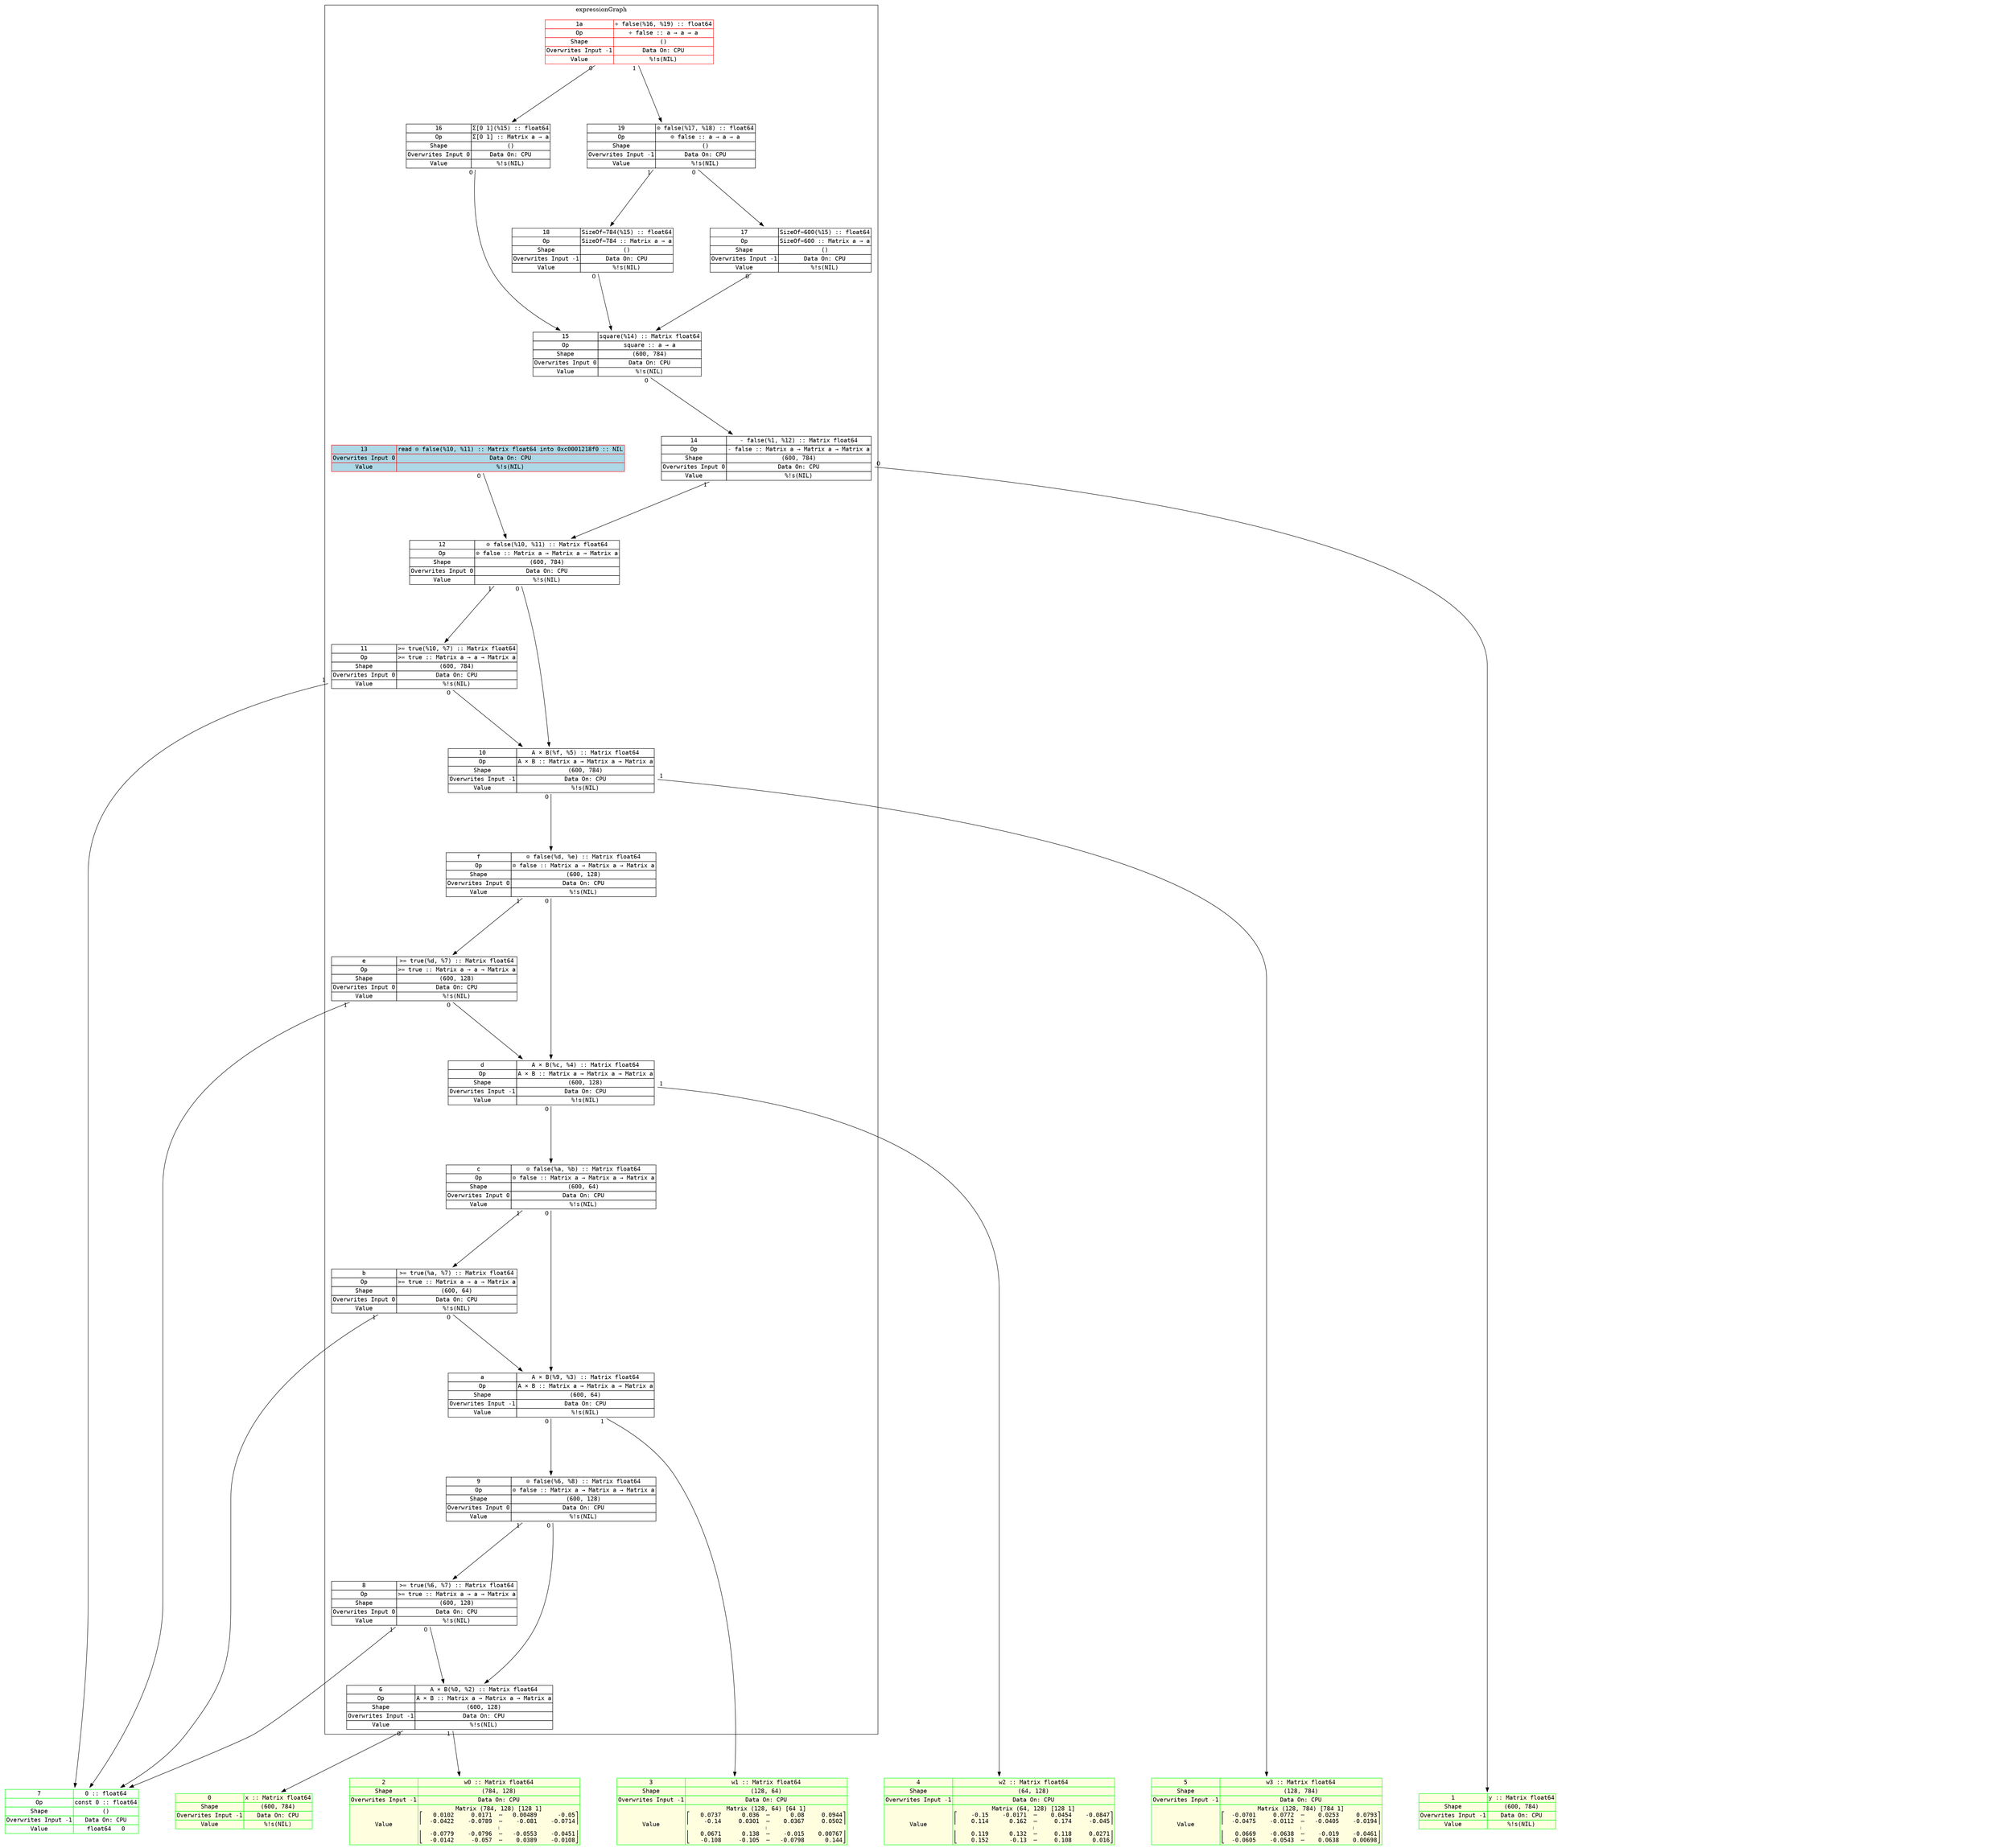 digraph fullGraph {
	nodesep=1;
	rankdir=TB;
	ranksep="1.5 equally";
	Node_0xc000159260:Node_0xc000159260:anchor->Node_0xc000158000:Node_0xc000158000:anchor[ labelfloat=false, taillabel=" 0 " ];
	Node_0xc000159260:Node_0xc000159260:anchor->Node_0xc000158ee0:Node_0xc000158ee0:anchor[ labelfloat=false, taillabel=" 1 " ];
	Node_0xc000159340:Node_0xc000159340:anchor->Node_0xc000159260:Node_0xc000159260:anchor[ labelfloat=false, taillabel=" 0 " ];
	Node_0xc000159340:Node_0xc000159340:anchor->Node_0xc000159420:Node_0xc000159420:anchor[ labelfloat=false, taillabel=" 1 " ];
	Node_0xc0001595e0:Node_0xc0001595e0:anchor->Node_0xc000159260:Node_0xc000159260:anchor[ labelfloat=false, taillabel=" 0 " ];
	Node_0xc0001595e0:Node_0xc0001595e0:anchor->Node_0xc000159340:Node_0xc000159340:anchor[ labelfloat=false, taillabel=" 1 " ];
	Node_0xc0001596c0:Node_0xc0001596c0:anchor->Node_0xc0001595e0:Node_0xc0001595e0:anchor[ labelfloat=false, taillabel=" 0 " ];
	Node_0xc0001596c0:Node_0xc0001596c0:anchor->Node_0xc000158fc0:Node_0xc000158fc0:anchor[ labelfloat=false, taillabel=" 1 " ];
	Node_0xc0001597a0:Node_0xc0001597a0:anchor->Node_0xc0001596c0:Node_0xc0001596c0:anchor[ labelfloat=false, taillabel=" 0 " ];
	Node_0xc0001597a0:Node_0xc0001597a0:anchor->Node_0xc000159420:Node_0xc000159420:anchor[ labelfloat=false, taillabel=" 1 " ];
	Node_0xc000159880:Node_0xc000159880:anchor->Node_0xc0001596c0:Node_0xc0001596c0:anchor[ labelfloat=false, taillabel=" 0 " ];
	Node_0xc000159880:Node_0xc000159880:anchor->Node_0xc0001597a0:Node_0xc0001597a0:anchor[ labelfloat=false, taillabel=" 1 " ];
	Node_0xc000159960:Node_0xc000159960:anchor->Node_0xc000159880:Node_0xc000159880:anchor[ labelfloat=false, taillabel=" 0 " ];
	Node_0xc000159960:Node_0xc000159960:anchor->Node_0xc0001590a0:Node_0xc0001590a0:anchor[ labelfloat=false, taillabel=" 1 " ];
	Node_0xc000159a40:Node_0xc000159a40:anchor->Node_0xc000159960:Node_0xc000159960:anchor[ labelfloat=false, taillabel=" 0 " ];
	Node_0xc000159a40:Node_0xc000159a40:anchor->Node_0xc000159420:Node_0xc000159420:anchor[ labelfloat=false, taillabel=" 1 " ];
	Node_0xc000159b20:Node_0xc000159b20:anchor->Node_0xc000159960:Node_0xc000159960:anchor[ labelfloat=false, taillabel=" 0 " ];
	Node_0xc000159b20:Node_0xc000159b20:anchor->Node_0xc000159a40:Node_0xc000159a40:anchor[ labelfloat=false, taillabel=" 1 " ];
	Node_0xc000159c00:Node_0xc000159c00:anchor->Node_0xc000159b20:Node_0xc000159b20:anchor[ labelfloat=false, taillabel=" 0 " ];
	Node_0xc000159c00:Node_0xc000159c00:anchor->Node_0xc000159180:Node_0xc000159180:anchor[ labelfloat=false, taillabel=" 1 " ];
	Node_0xc000159ce0:Node_0xc000159ce0:anchor->Node_0xc000159c00:Node_0xc000159c00:anchor[ labelfloat=false, taillabel=" 0 " ];
	Node_0xc000159ce0:Node_0xc000159ce0:anchor->Node_0xc000159420:Node_0xc000159420:anchor[ labelfloat=false, taillabel=" 1 " ];
	Node_0xc000159dc0:Node_0xc000159dc0:anchor->Node_0xc000159c00:Node_0xc000159c00:anchor[ labelfloat=false, taillabel=" 0 " ];
	Node_0xc000159dc0:Node_0xc000159dc0:anchor->Node_0xc000159ce0:Node_0xc000159ce0:anchor[ labelfloat=false, taillabel=" 1 " ];
	Node_0xc000159ea0:Node_0xc000159ea0:anchor->Node_0xc000159dc0:Node_0xc000159dc0:anchor[ labelfloat=false, taillabel=" 0 " ];
	Node_0xc000a44000:Node_0xc000a44000:anchor->Node_0xc0001580e0:Node_0xc0001580e0:anchor[ labelfloat=false, taillabel=" 0 " ];
	Node_0xc000a44000:Node_0xc000a44000:anchor->Node_0xc000159dc0:Node_0xc000159dc0:anchor[ labelfloat=false, taillabel=" 1 " ];
	Node_0xc000a440e0:Node_0xc000a440e0:anchor->Node_0xc000a44000:Node_0xc000a44000:anchor[ labelfloat=false, taillabel=" 0 " ];
	Node_0xc000a441c0:Node_0xc000a441c0:anchor->Node_0xc000a440e0:Node_0xc000a440e0:anchor[ labelfloat=false, taillabel=" 0 " ];
	Node_0xc000a442a0:Node_0xc000a442a0:anchor->Node_0xc000a440e0:Node_0xc000a440e0:anchor[ labelfloat=false, taillabel=" 0 " ];
	Node_0xc000a44380:Node_0xc000a44380:anchor->Node_0xc000a440e0:Node_0xc000a440e0:anchor[ labelfloat=false, taillabel=" 0 " ];
	Node_0xc000a44460:Node_0xc000a44460:anchor->Node_0xc000a442a0:Node_0xc000a442a0:anchor[ labelfloat=false, taillabel=" 0 " ];
	Node_0xc000a44460:Node_0xc000a44460:anchor->Node_0xc000a44380:Node_0xc000a44380:anchor[ labelfloat=false, taillabel=" 1 " ];
	Node_0xc000a44540:Node_0xc000a44540:anchor->Node_0xc000a441c0:Node_0xc000a441c0:anchor[ labelfloat=false, taillabel=" 0 " ];
	Node_0xc000a44540:Node_0xc000a44540:anchor->Node_0xc000a44460:Node_0xc000a44460:anchor[ labelfloat=false, taillabel=" 1 " ];
	outsideRoot->insideInputs[ constraint=false, style=invis, weight=999 ];
	outsideConsts->insideConsts[ constraint=false, style=invis, weight=999 ];
	outsideRoot->outsideConsts[ constraint=false, style=invis, weight=999 ];
	insideInputs->insideConsts[ constraint=false, style=invis, weight=999 ];
	outsideExprG->insideExprG[ constraint=false, style=invis, weight=999 ];
	outsideConsts->outsideExprG[ constraint=false, style=invis, weight=999 ];
	insideConsts->insideExprG[ constraint=false, style=invis, weight=999 ];
	subgraph cluster_expressionGraph {
	label=expressionGraph;
	Node_0xc000159260 [ fontname=monospace, label=<
<TABLE BORDER="0" CELLBORDER="1" CELLSPACING="0" PORT="anchor" >

<TR><TD>6</TD><TD>A × B(%0, %2) :: Matrix float64</TD></TR>
<TR><TD>Op</TD><TD>A × B :: Matrix a → Matrix a → Matrix a</TD></TR>
<TR><TD>Shape</TD><TD>(600, 128)</TD></TR>
<TR><TD>Overwrites Input -1</TD><TD>Data On: CPU</TD></TR>

<TR><TD>Value</TD><TD>%!s(NIL)</TD></TR>


</TABLE>
>, shape=none ];
	Node_0xc000159340 [ fontname=monospace, label=<
<TABLE BORDER="0" CELLBORDER="1" CELLSPACING="0" PORT="anchor" >

<TR><TD>8</TD><TD>&gt;= true(%6, %7) :: Matrix float64</TD></TR>
<TR><TD>Op</TD><TD>&gt;= true :: Matrix a → a → Matrix a</TD></TR>
<TR><TD>Shape</TD><TD>(600, 128)</TD></TR>
<TR><TD>Overwrites Input 0</TD><TD>Data On: CPU</TD></TR>

<TR><TD>Value</TD><TD>%!s(NIL)</TD></TR>


</TABLE>
>, shape=none ];
	Node_0xc0001595e0 [ fontname=monospace, label=<
<TABLE BORDER="0" CELLBORDER="1" CELLSPACING="0" PORT="anchor" >

<TR><TD>9</TD><TD>⊙ false(%6, %8) :: Matrix float64</TD></TR>
<TR><TD>Op</TD><TD>⊙ false :: Matrix a → Matrix a → Matrix a</TD></TR>
<TR><TD>Shape</TD><TD>(600, 128)</TD></TR>
<TR><TD>Overwrites Input 0</TD><TD>Data On: CPU</TD></TR>

<TR><TD>Value</TD><TD>%!s(NIL)</TD></TR>


</TABLE>
>, shape=none ];
	Node_0xc0001596c0 [ fontname=monospace, label=<
<TABLE BORDER="0" CELLBORDER="1" CELLSPACING="0" PORT="anchor" >

<TR><TD>a</TD><TD>A × B(%9, %3) :: Matrix float64</TD></TR>
<TR><TD>Op</TD><TD>A × B :: Matrix a → Matrix a → Matrix a</TD></TR>
<TR><TD>Shape</TD><TD>(600, 64)</TD></TR>
<TR><TD>Overwrites Input -1</TD><TD>Data On: CPU</TD></TR>

<TR><TD>Value</TD><TD>%!s(NIL)</TD></TR>


</TABLE>
>, shape=none ];
	Node_0xc0001597a0 [ fontname=monospace, label=<
<TABLE BORDER="0" CELLBORDER="1" CELLSPACING="0" PORT="anchor" >

<TR><TD>b</TD><TD>&gt;= true(%a, %7) :: Matrix float64</TD></TR>
<TR><TD>Op</TD><TD>&gt;= true :: Matrix a → a → Matrix a</TD></TR>
<TR><TD>Shape</TD><TD>(600, 64)</TD></TR>
<TR><TD>Overwrites Input 0</TD><TD>Data On: CPU</TD></TR>

<TR><TD>Value</TD><TD>%!s(NIL)</TD></TR>


</TABLE>
>, shape=none ];
	Node_0xc000159880 [ fontname=monospace, label=<
<TABLE BORDER="0" CELLBORDER="1" CELLSPACING="0" PORT="anchor" >

<TR><TD>c</TD><TD>⊙ false(%a, %b) :: Matrix float64</TD></TR>
<TR><TD>Op</TD><TD>⊙ false :: Matrix a → Matrix a → Matrix a</TD></TR>
<TR><TD>Shape</TD><TD>(600, 64)</TD></TR>
<TR><TD>Overwrites Input 0</TD><TD>Data On: CPU</TD></TR>

<TR><TD>Value</TD><TD>%!s(NIL)</TD></TR>


</TABLE>
>, shape=none ];
	Node_0xc000159960 [ fontname=monospace, label=<
<TABLE BORDER="0" CELLBORDER="1" CELLSPACING="0" PORT="anchor" >

<TR><TD>d</TD><TD>A × B(%c, %4) :: Matrix float64</TD></TR>
<TR><TD>Op</TD><TD>A × B :: Matrix a → Matrix a → Matrix a</TD></TR>
<TR><TD>Shape</TD><TD>(600, 128)</TD></TR>
<TR><TD>Overwrites Input -1</TD><TD>Data On: CPU</TD></TR>

<TR><TD>Value</TD><TD>%!s(NIL)</TD></TR>


</TABLE>
>, shape=none ];
	Node_0xc000159a40 [ fontname=monospace, label=<
<TABLE BORDER="0" CELLBORDER="1" CELLSPACING="0" PORT="anchor" >

<TR><TD>e</TD><TD>&gt;= true(%d, %7) :: Matrix float64</TD></TR>
<TR><TD>Op</TD><TD>&gt;= true :: Matrix a → a → Matrix a</TD></TR>
<TR><TD>Shape</TD><TD>(600, 128)</TD></TR>
<TR><TD>Overwrites Input 0</TD><TD>Data On: CPU</TD></TR>

<TR><TD>Value</TD><TD>%!s(NIL)</TD></TR>


</TABLE>
>, shape=none ];
	Node_0xc000159b20 [ fontname=monospace, label=<
<TABLE BORDER="0" CELLBORDER="1" CELLSPACING="0" PORT="anchor" >

<TR><TD>f</TD><TD>⊙ false(%d, %e) :: Matrix float64</TD></TR>
<TR><TD>Op</TD><TD>⊙ false :: Matrix a → Matrix a → Matrix a</TD></TR>
<TR><TD>Shape</TD><TD>(600, 128)</TD></TR>
<TR><TD>Overwrites Input 0</TD><TD>Data On: CPU</TD></TR>

<TR><TD>Value</TD><TD>%!s(NIL)</TD></TR>


</TABLE>
>, shape=none ];
	Node_0xc000159c00 [ fontname=monospace, label=<
<TABLE BORDER="0" CELLBORDER="1" CELLSPACING="0" PORT="anchor" >

<TR><TD>10</TD><TD>A × B(%f, %5) :: Matrix float64</TD></TR>
<TR><TD>Op</TD><TD>A × B :: Matrix a → Matrix a → Matrix a</TD></TR>
<TR><TD>Shape</TD><TD>(600, 784)</TD></TR>
<TR><TD>Overwrites Input -1</TD><TD>Data On: CPU</TD></TR>

<TR><TD>Value</TD><TD>%!s(NIL)</TD></TR>


</TABLE>
>, shape=none ];
	Node_0xc000159ce0 [ fontname=monospace, label=<
<TABLE BORDER="0" CELLBORDER="1" CELLSPACING="0" PORT="anchor" >

<TR><TD>11</TD><TD>&gt;= true(%10, %7) :: Matrix float64</TD></TR>
<TR><TD>Op</TD><TD>&gt;= true :: Matrix a → a → Matrix a</TD></TR>
<TR><TD>Shape</TD><TD>(600, 784)</TD></TR>
<TR><TD>Overwrites Input 0</TD><TD>Data On: CPU</TD></TR>

<TR><TD>Value</TD><TD>%!s(NIL)</TD></TR>


</TABLE>
>, shape=none ];
	Node_0xc000159dc0 [ fontname=monospace, label=<
<TABLE BORDER="0" CELLBORDER="1" CELLSPACING="0" PORT="anchor" >

<TR><TD>12</TD><TD>⊙ false(%10, %11) :: Matrix float64</TD></TR>
<TR><TD>Op</TD><TD>⊙ false :: Matrix a → Matrix a → Matrix a</TD></TR>
<TR><TD>Shape</TD><TD>(600, 784)</TD></TR>
<TR><TD>Overwrites Input 0</TD><TD>Data On: CPU</TD></TR>

<TR><TD>Value</TD><TD>%!s(NIL)</TD></TR>


</TABLE>
>, shape=none ];
	Node_0xc000159ea0 [ fontname=monospace, label=<
<TABLE BORDER="0" CELLBORDER="1" CELLSPACING="0" PORT="anchor"  COLOR="#FF0000;"  BGCOLOR="lightblue">

<TR><TD>13</TD><TD>read ⊙ false(%10, %11) :: Matrix float64 into 0xc0001218f0 :: NIL</TD></TR>


<TR><TD>Overwrites Input 0</TD><TD>Data On: CPU</TD></TR>

<TR><TD>Value</TD><TD>%!s(NIL)</TD></TR>


</TABLE>
>, shape=none ];
	Node_0xc000a44000 [ fontname=monospace, label=<
<TABLE BORDER="0" CELLBORDER="1" CELLSPACING="0" PORT="anchor" >

<TR><TD>14</TD><TD>- false(%1, %12) :: Matrix float64</TD></TR>
<TR><TD>Op</TD><TD>- false :: Matrix a → Matrix a → Matrix a</TD></TR>
<TR><TD>Shape</TD><TD>(600, 784)</TD></TR>
<TR><TD>Overwrites Input 0</TD><TD>Data On: CPU</TD></TR>

<TR><TD>Value</TD><TD>%!s(NIL)</TD></TR>


</TABLE>
>, shape=none ];
	Node_0xc000a440e0 [ fontname=monospace, label=<
<TABLE BORDER="0" CELLBORDER="1" CELLSPACING="0" PORT="anchor" >

<TR><TD>15</TD><TD>square(%14) :: Matrix float64</TD></TR>
<TR><TD>Op</TD><TD>square :: a → a</TD></TR>
<TR><TD>Shape</TD><TD>(600, 784)</TD></TR>
<TR><TD>Overwrites Input 0</TD><TD>Data On: CPU</TD></TR>

<TR><TD>Value</TD><TD>%!s(NIL)</TD></TR>


</TABLE>
>, shape=none ];
	Node_0xc000a441c0 [ fontname=monospace, label=<
<TABLE BORDER="0" CELLBORDER="1" CELLSPACING="0" PORT="anchor" >

<TR><TD>16</TD><TD>Σ[0 1](%15) :: float64</TD></TR>
<TR><TD>Op</TD><TD>Σ[0 1] :: Matrix a → a</TD></TR>
<TR><TD>Shape</TD><TD>()</TD></TR>
<TR><TD>Overwrites Input 0</TD><TD>Data On: CPU</TD></TR>

<TR><TD>Value</TD><TD>%!s(NIL)</TD></TR>


</TABLE>
>, shape=none ];
	Node_0xc000a442a0 [ fontname=monospace, label=<
<TABLE BORDER="0" CELLBORDER="1" CELLSPACING="0" PORT="anchor" >

<TR><TD>17</TD><TD>SizeOf=600(%15) :: float64</TD></TR>
<TR><TD>Op</TD><TD>SizeOf=600 :: Matrix a → a</TD></TR>
<TR><TD>Shape</TD><TD>()</TD></TR>
<TR><TD>Overwrites Input -1</TD><TD>Data On: CPU</TD></TR>

<TR><TD>Value</TD><TD>%!s(NIL)</TD></TR>


</TABLE>
>, shape=none ];
	Node_0xc000a44380 [ fontname=monospace, label=<
<TABLE BORDER="0" CELLBORDER="1" CELLSPACING="0" PORT="anchor" >

<TR><TD>18</TD><TD>SizeOf=784(%15) :: float64</TD></TR>
<TR><TD>Op</TD><TD>SizeOf=784 :: Matrix a → a</TD></TR>
<TR><TD>Shape</TD><TD>()</TD></TR>
<TR><TD>Overwrites Input -1</TD><TD>Data On: CPU</TD></TR>

<TR><TD>Value</TD><TD>%!s(NIL)</TD></TR>


</TABLE>
>, shape=none ];
	Node_0xc000a44460 [ fontname=monospace, label=<
<TABLE BORDER="0" CELLBORDER="1" CELLSPACING="0" PORT="anchor" >

<TR><TD>19</TD><TD>⊙ false(%17, %18) :: float64</TD></TR>
<TR><TD>Op</TD><TD>⊙ false :: a → a → a</TD></TR>
<TR><TD>Shape</TD><TD>()</TD></TR>
<TR><TD>Overwrites Input -1</TD><TD>Data On: CPU</TD></TR>

<TR><TD>Value</TD><TD>%!s(NIL)</TD></TR>


</TABLE>
>, shape=none ];
	Node_0xc000a44540 [ fontname=monospace, label=<
<TABLE BORDER="0" CELLBORDER="1" CELLSPACING="0" PORT="anchor"  COLOR="#FF0000;" >

<TR><TD>1a</TD><TD>÷ false(%16, %19) :: float64</TD></TR>
<TR><TD>Op</TD><TD>÷ false :: a → a → a</TD></TR>
<TR><TD>Shape</TD><TD>()</TD></TR>
<TR><TD>Overwrites Input -1</TD><TD>Data On: CPU</TD></TR>

<TR><TD>Value</TD><TD>%!s(NIL)</TD></TR>


</TABLE>
>, shape=none ];
	insideExprG [ style=invis ];

}
;
	subgraph inputConsts {
	rank=max;
	subgraph cluster_constants {
	label=constants;
	Node_0xc000159420 [ fontname=monospace, label=<
<TABLE BORDER="0" CELLBORDER="1" CELLSPACING="0" PORT="anchor"  COLOR="#00FF00;">

<TR><TD>7</TD><TD>0 :: float64</TD></TR>
<TR><TD>Op</TD><TD>const 0 :: float64</TD></TR>
<TR><TD>Shape</TD><TD>()</TD></TR>
<TR><TD>Overwrites Input -1</TD><TD>Data On: CPU</TD></TR>

<TR><TD>Value</TD><TD>float64   0</TD></TR>


</TABLE>
>, shape=none ];
	insideConsts [ style=invis ];

}
;
	subgraph cluster_inputs {
	label=inputs;
	Node_0xc000158000 [ fontname=monospace, label=<
<TABLE BORDER="0" CELLBORDER="1" CELLSPACING="0" PORT="anchor"  COLOR="#00FF00;" BGCOLOR="lightyellow">

<TR><TD>0</TD><TD>x :: Matrix float64</TD></TR>

<TR><TD>Shape</TD><TD>(600, 784)</TD></TR>
<TR><TD>Overwrites Input -1</TD><TD>Data On: CPU</TD></TR>

<TR><TD>Value</TD><TD>%!s(NIL)</TD></TR>


</TABLE>
>, shape=none ];
	Node_0xc0001580e0 [ fontname=monospace, label=<
<TABLE BORDER="0" CELLBORDER="1" CELLSPACING="0" PORT="anchor"  COLOR="#00FF00;" BGCOLOR="lightyellow">

<TR><TD>1</TD><TD>y :: Matrix float64</TD></TR>

<TR><TD>Shape</TD><TD>(600, 784)</TD></TR>
<TR><TD>Overwrites Input -1</TD><TD>Data On: CPU</TD></TR>

<TR><TD>Value</TD><TD>%!s(NIL)</TD></TR>


</TABLE>
>, shape=none ];
	Node_0xc000158ee0 [ fontname=monospace, label=<
<TABLE BORDER="0" CELLBORDER="1" CELLSPACING="0" PORT="anchor"  COLOR="#00FF00;" BGCOLOR="lightyellow">

<TR><TD>2</TD><TD>w0 :: Matrix float64</TD></TR>

<TR><TD>Shape</TD><TD>(784, 128)</TD></TR>
<TR><TD>Overwrites Input -1</TD><TD>Data On: CPU</TD></TR>

<TR><TD>Value</TD><TD>Matrix (784, 128) [128 1]<BR />⎡   0.0102     0.0171  ⋯   0.00489      -0.05⎤<BR />⎢  -0.0422    -0.0789  ⋯    -0.081    -0.0714⎥<BR />  ⋮  <BR />⎢  -0.0779    -0.0796  ⋯   -0.0553    -0.0451⎥<BR />⎣  -0.0142     -0.057  ⋯    0.0389    -0.0108⎦<BR /></TD></TR>


</TABLE>
>, shape=none ];
	Node_0xc000158fc0 [ fontname=monospace, label=<
<TABLE BORDER="0" CELLBORDER="1" CELLSPACING="0" PORT="anchor"  COLOR="#00FF00;" BGCOLOR="lightyellow">

<TR><TD>3</TD><TD>w1 :: Matrix float64</TD></TR>

<TR><TD>Shape</TD><TD>(128, 64)</TD></TR>
<TR><TD>Overwrites Input -1</TD><TD>Data On: CPU</TD></TR>

<TR><TD>Value</TD><TD>Matrix (128, 64) [64 1]<BR />⎡   0.0737      0.036  ⋯      0.08     0.0944⎤<BR />⎢    -0.14     0.0301  ⋯    0.0367     0.0502⎥<BR />  ⋮  <BR />⎢   0.0671      0.138  ⋯    -0.015    0.00767⎥<BR />⎣   -0.108     -0.105  ⋯   -0.0798      0.144⎦<BR /></TD></TR>


</TABLE>
>, shape=none ];
	Node_0xc0001590a0 [ fontname=monospace, label=<
<TABLE BORDER="0" CELLBORDER="1" CELLSPACING="0" PORT="anchor"  COLOR="#00FF00;" BGCOLOR="lightyellow">

<TR><TD>4</TD><TD>w2 :: Matrix float64</TD></TR>

<TR><TD>Shape</TD><TD>(64, 128)</TD></TR>
<TR><TD>Overwrites Input -1</TD><TD>Data On: CPU</TD></TR>

<TR><TD>Value</TD><TD>Matrix (64, 128) [128 1]<BR />⎡    -0.15    -0.0171  ⋯    0.0454    -0.0847⎤<BR />⎢    0.114      0.162  ⋯     0.174     -0.045⎥<BR />  ⋮  <BR />⎢    0.119      0.132  ⋯     0.118     0.0271⎥<BR />⎣    0.152      -0.13  ⋯     0.108      0.016⎦<BR /></TD></TR>


</TABLE>
>, shape=none ];
	Node_0xc000159180 [ fontname=monospace, label=<
<TABLE BORDER="0" CELLBORDER="1" CELLSPACING="0" PORT="anchor"  COLOR="#00FF00;" BGCOLOR="lightyellow">

<TR><TD>5</TD><TD>w3 :: Matrix float64</TD></TR>

<TR><TD>Shape</TD><TD>(128, 784)</TD></TR>
<TR><TD>Overwrites Input -1</TD><TD>Data On: CPU</TD></TR>

<TR><TD>Value</TD><TD>Matrix (128, 784) [784 1]<BR />⎡  -0.0701     0.0772  ⋯    0.0253     0.0793⎤<BR />⎢  -0.0475    -0.0112  ⋯   -0.0405    -0.0194⎥<BR />  ⋮  <BR />⎢   0.0669    -0.0638  ⋯    -0.019    -0.0461⎥<BR />⎣  -0.0605    -0.0543  ⋯    0.0638    0.00698⎦<BR /></TD></TR>


</TABLE>
>, shape=none ];
	insideInputs [ style=invis ];

}
;

}
;
	subgraph outsides {
	outsideConsts [ style=invis ];
	outsideExprG [ style=invis ];
	outsideRoot [ style=invis ];

}
;

}
